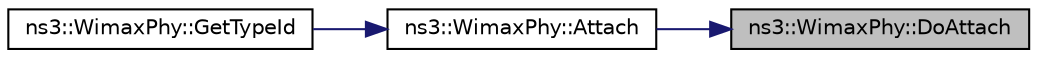 digraph "ns3::WimaxPhy::DoAttach"
{
 // LATEX_PDF_SIZE
  edge [fontname="Helvetica",fontsize="10",labelfontname="Helvetica",labelfontsize="10"];
  node [fontname="Helvetica",fontsize="10",shape=record];
  rankdir="RL";
  Node1 [label="ns3::WimaxPhy::DoAttach",height=0.2,width=0.4,color="black", fillcolor="grey75", style="filled", fontcolor="black",tooltip="Attach channel."];
  Node1 -> Node2 [dir="back",color="midnightblue",fontsize="10",style="solid",fontname="Helvetica"];
  Node2 [label="ns3::WimaxPhy::Attach",height=0.2,width=0.4,color="black", fillcolor="white", style="filled",URL="$classns3_1_1_wimax_phy.html#a3adfde80658dbb7dce265343f9232803",tooltip="Attach the physical layer to a channel."];
  Node2 -> Node3 [dir="back",color="midnightblue",fontsize="10",style="solid",fontname="Helvetica"];
  Node3 [label="ns3::WimaxPhy::GetTypeId",height=0.2,width=0.4,color="black", fillcolor="white", style="filled",URL="$classns3_1_1_wimax_phy.html#a58a835ff9290a6eca54acba7cf6e8fac",tooltip="Get the type ID."];
}

